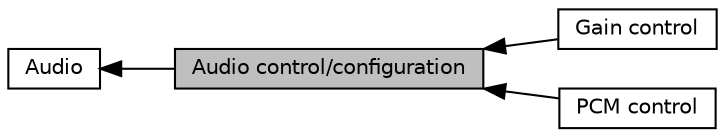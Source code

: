 digraph "Audio control/configuration"
{
  edge [fontname="Helvetica",fontsize="10",labelfontname="Helvetica",labelfontsize="10"];
  node [fontname="Helvetica",fontsize="10",shape=record];
  rankdir=LR;
  Node3 [label="Gain control",height=0.2,width=0.4,color="black", fillcolor="white", style="filled",URL="$group___g_a_i_n___c_o_n_t_r_o_l.html"];
  Node2 [label="PCM control",height=0.2,width=0.4,color="black", fillcolor="white", style="filled",URL="$group___p_c_m___c_o_n_t_r_o_l.html"];
  Node0 [label="Audio control/configuration",height=0.2,width=0.4,color="black", fillcolor="grey75", style="filled", fontcolor="black"];
  Node1 [label="Audio",height=0.2,width=0.4,color="black", fillcolor="white", style="filled",URL="$group___p_r_o_s_l_i_c___a_u_d_i_o.html"];
  Node1->Node0 [shape=plaintext, dir="back", style="solid"];
  Node0->Node2 [shape=plaintext, dir="back", style="solid"];
  Node0->Node3 [shape=plaintext, dir="back", style="solid"];
}
